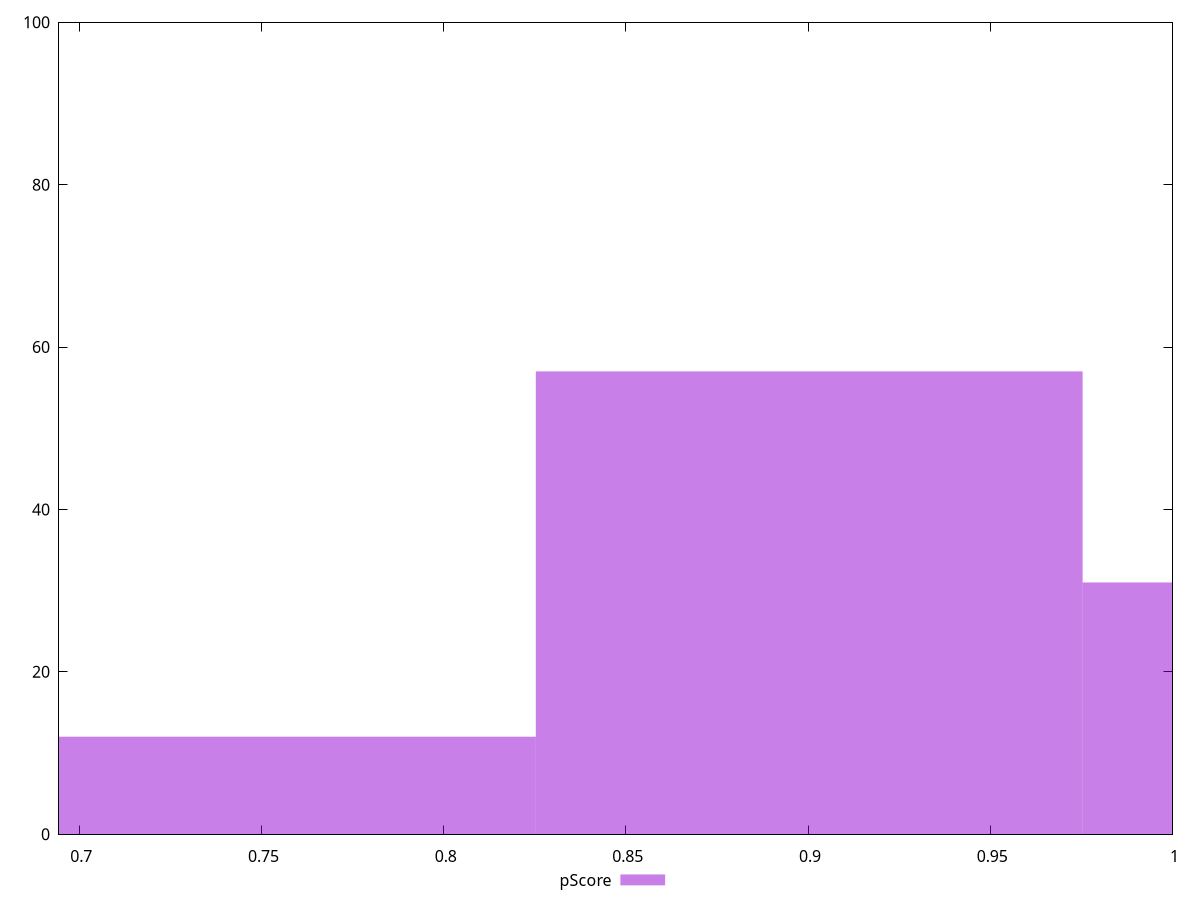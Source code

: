 reset

$pScore <<EOF
0.7502599890275692 12
0.9003119868330831 57
1.0503639846385968 31
EOF

set key outside below
set boxwidth 0.15005199780551384
set xrange [0.6944444444444444:1]
set yrange [0:100]
set trange [0:100]
set style fill transparent solid 0.5 noborder
set terminal svg size 640, 490 enhanced background rgb 'white'
set output "reprap/uses-optimized-images/samples/pages+cached+noexternal+nomedia+nocss+nojs/pScore/histogram.svg"

plot $pScore title "pScore" with boxes

reset
